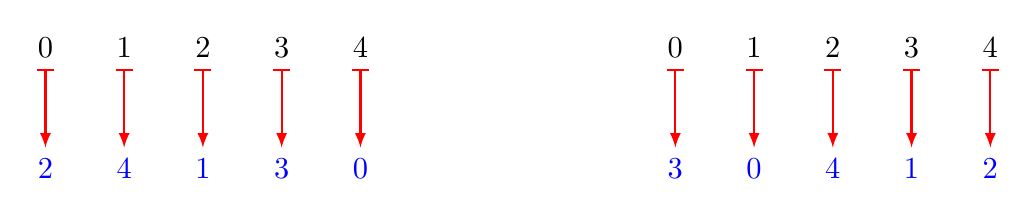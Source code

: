 \begin{tikzpicture}[scale=1]

\foreach \i/\j in {0/2,1/4,2/1,3/3,4/0}{
\draw[|->,>=latex,thick,red] (\i*1,0) node[above,black,scale=1.1]{$\i$} -- ++(0,-1) node[below,blue,scale=1.1]{$\j$};
};


\begin{scope}[xshift=8cm]
\foreach \i/\j in {0/3,1/0,2/4,3/1,4/2}{
\draw[|->,>=latex,thick,red] (\i*1,0) node[above,black,scale=1.1]{$\i$} -- ++(0,-1) node[below,blue,scale=1.1]{$\j$};
};
\end{scope}

\end{tikzpicture}  